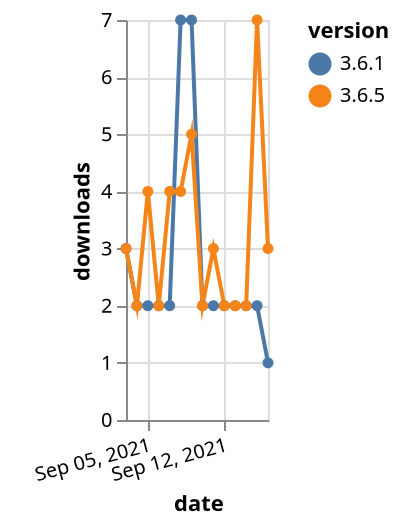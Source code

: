 {"$schema": "https://vega.github.io/schema/vega-lite/v5.json", "description": "A simple bar chart with embedded data.", "data": {"values": [{"date": "2021-09-03", "total": 4518, "delta": 3, "version": "3.6.1"}, {"date": "2021-09-04", "total": 4520, "delta": 2, "version": "3.6.1"}, {"date": "2021-09-05", "total": 4522, "delta": 2, "version": "3.6.1"}, {"date": "2021-09-06", "total": 4524, "delta": 2, "version": "3.6.1"}, {"date": "2021-09-07", "total": 4526, "delta": 2, "version": "3.6.1"}, {"date": "2021-09-08", "total": 4533, "delta": 7, "version": "3.6.1"}, {"date": "2021-09-09", "total": 4540, "delta": 7, "version": "3.6.1"}, {"date": "2021-09-10", "total": 4542, "delta": 2, "version": "3.6.1"}, {"date": "2021-09-11", "total": 4544, "delta": 2, "version": "3.6.1"}, {"date": "2021-09-12", "total": 4546, "delta": 2, "version": "3.6.1"}, {"date": "2021-09-13", "total": 4548, "delta": 2, "version": "3.6.1"}, {"date": "2021-09-14", "total": 4550, "delta": 2, "version": "3.6.1"}, {"date": "2021-09-15", "total": 4552, "delta": 2, "version": "3.6.1"}, {"date": "2021-09-16", "total": 4553, "delta": 1, "version": "3.6.1"}, {"date": "2021-09-03", "total": 762, "delta": 3, "version": "3.6.5"}, {"date": "2021-09-04", "total": 764, "delta": 2, "version": "3.6.5"}, {"date": "2021-09-05", "total": 768, "delta": 4, "version": "3.6.5"}, {"date": "2021-09-06", "total": 770, "delta": 2, "version": "3.6.5"}, {"date": "2021-09-07", "total": 774, "delta": 4, "version": "3.6.5"}, {"date": "2021-09-08", "total": 778, "delta": 4, "version": "3.6.5"}, {"date": "2021-09-09", "total": 783, "delta": 5, "version": "3.6.5"}, {"date": "2021-09-10", "total": 785, "delta": 2, "version": "3.6.5"}, {"date": "2021-09-11", "total": 788, "delta": 3, "version": "3.6.5"}, {"date": "2021-09-12", "total": 790, "delta": 2, "version": "3.6.5"}, {"date": "2021-09-13", "total": 792, "delta": 2, "version": "3.6.5"}, {"date": "2021-09-14", "total": 794, "delta": 2, "version": "3.6.5"}, {"date": "2021-09-15", "total": 801, "delta": 7, "version": "3.6.5"}, {"date": "2021-09-16", "total": 804, "delta": 3, "version": "3.6.5"}]}, "width": "container", "mark": {"type": "line", "point": {"filled": true}}, "encoding": {"x": {"field": "date", "type": "temporal", "timeUnit": "yearmonthdate", "title": "date", "axis": {"labelAngle": -15}}, "y": {"field": "delta", "type": "quantitative", "title": "downloads"}, "color": {"field": "version", "type": "nominal"}, "tooltip": {"field": "delta"}}}